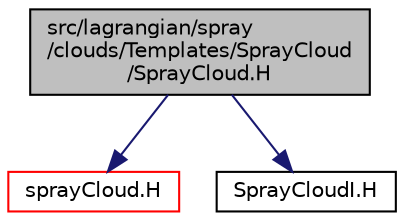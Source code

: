 digraph "src/lagrangian/spray/clouds/Templates/SprayCloud/SprayCloud.H"
{
  bgcolor="transparent";
  edge [fontname="Helvetica",fontsize="10",labelfontname="Helvetica",labelfontsize="10"];
  node [fontname="Helvetica",fontsize="10",shape=record];
  Node1 [label="src/lagrangian/spray\l/clouds/Templates/SprayCloud\l/SprayCloud.H",height=0.2,width=0.4,color="black", fillcolor="grey75", style="filled", fontcolor="black"];
  Node1 -> Node2 [color="midnightblue",fontsize="10",style="solid",fontname="Helvetica"];
  Node2 [label="sprayCloud.H",height=0.2,width=0.4,color="red",URL="$a06961.html"];
  Node1 -> Node3 [color="midnightblue",fontsize="10",style="solid",fontname="Helvetica"];
  Node3 [label="SprayCloudI.H",height=0.2,width=0.4,color="black",URL="$a06965.html"];
}

